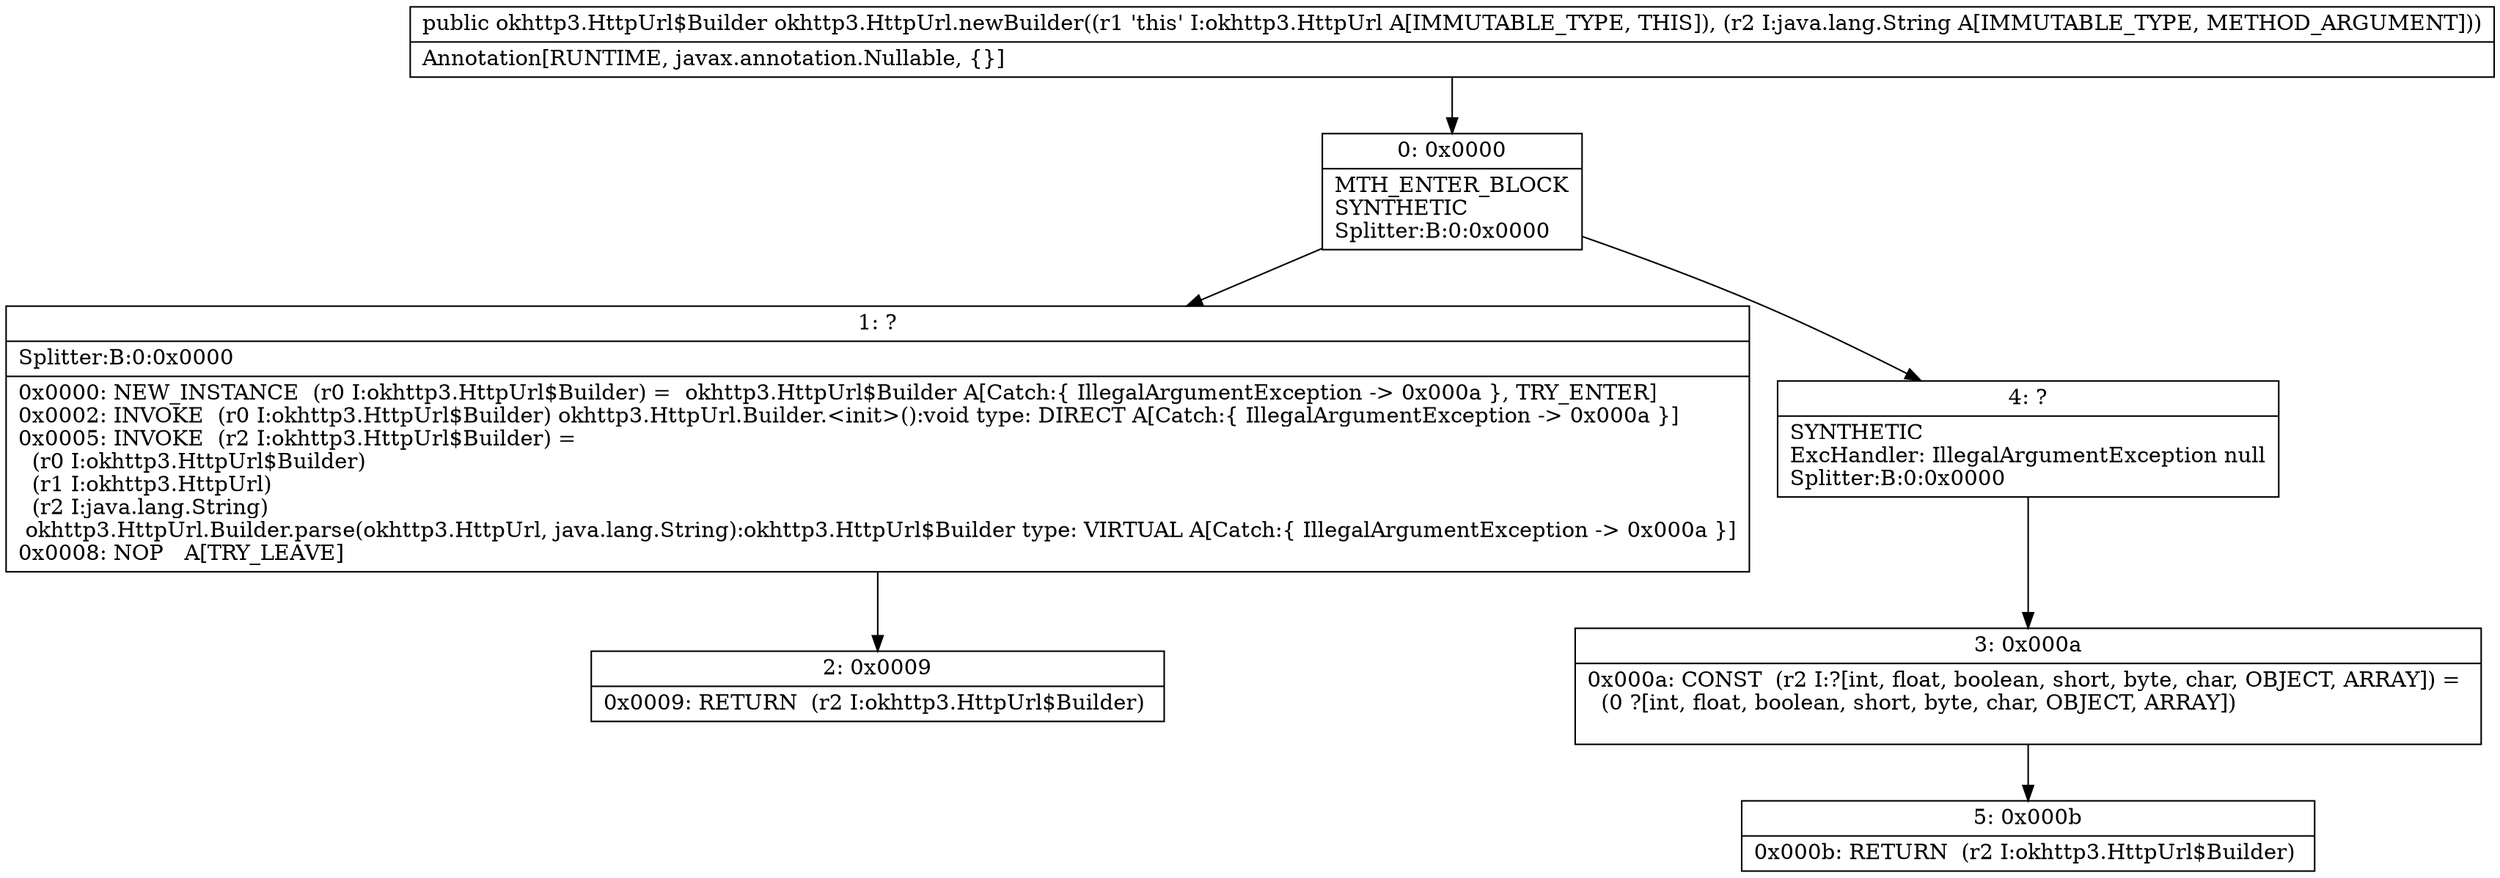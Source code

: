 digraph "CFG forokhttp3.HttpUrl.newBuilder(Ljava\/lang\/String;)Lokhttp3\/HttpUrl$Builder;" {
Node_0 [shape=record,label="{0\:\ 0x0000|MTH_ENTER_BLOCK\lSYNTHETIC\lSplitter:B:0:0x0000\l}"];
Node_1 [shape=record,label="{1\:\ ?|Splitter:B:0:0x0000\l|0x0000: NEW_INSTANCE  (r0 I:okhttp3.HttpUrl$Builder) =  okhttp3.HttpUrl$Builder A[Catch:\{ IllegalArgumentException \-\> 0x000a \}, TRY_ENTER]\l0x0002: INVOKE  (r0 I:okhttp3.HttpUrl$Builder) okhttp3.HttpUrl.Builder.\<init\>():void type: DIRECT A[Catch:\{ IllegalArgumentException \-\> 0x000a \}]\l0x0005: INVOKE  (r2 I:okhttp3.HttpUrl$Builder) = \l  (r0 I:okhttp3.HttpUrl$Builder)\l  (r1 I:okhttp3.HttpUrl)\l  (r2 I:java.lang.String)\l okhttp3.HttpUrl.Builder.parse(okhttp3.HttpUrl, java.lang.String):okhttp3.HttpUrl$Builder type: VIRTUAL A[Catch:\{ IllegalArgumentException \-\> 0x000a \}]\l0x0008: NOP   A[TRY_LEAVE]\l}"];
Node_2 [shape=record,label="{2\:\ 0x0009|0x0009: RETURN  (r2 I:okhttp3.HttpUrl$Builder) \l}"];
Node_3 [shape=record,label="{3\:\ 0x000a|0x000a: CONST  (r2 I:?[int, float, boolean, short, byte, char, OBJECT, ARRAY]) = \l  (0 ?[int, float, boolean, short, byte, char, OBJECT, ARRAY])\l \l}"];
Node_4 [shape=record,label="{4\:\ ?|SYNTHETIC\lExcHandler: IllegalArgumentException null\lSplitter:B:0:0x0000\l}"];
Node_5 [shape=record,label="{5\:\ 0x000b|0x000b: RETURN  (r2 I:okhttp3.HttpUrl$Builder) \l}"];
MethodNode[shape=record,label="{public okhttp3.HttpUrl$Builder okhttp3.HttpUrl.newBuilder((r1 'this' I:okhttp3.HttpUrl A[IMMUTABLE_TYPE, THIS]), (r2 I:java.lang.String A[IMMUTABLE_TYPE, METHOD_ARGUMENT]))  | Annotation[RUNTIME, javax.annotation.Nullable, \{\}]\l}"];
MethodNode -> Node_0;
Node_0 -> Node_1;
Node_0 -> Node_4;
Node_1 -> Node_2;
Node_3 -> Node_5;
Node_4 -> Node_3;
}

